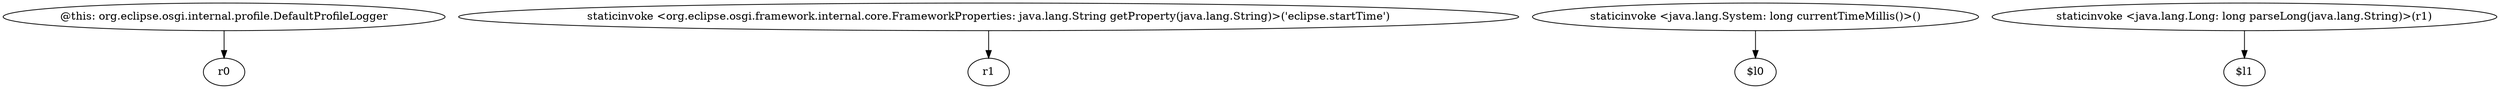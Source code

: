digraph g {
0[label="@this: org.eclipse.osgi.internal.profile.DefaultProfileLogger"]
1[label="r0"]
0->1[label=""]
2[label="staticinvoke <org.eclipse.osgi.framework.internal.core.FrameworkProperties: java.lang.String getProperty(java.lang.String)>('eclipse.startTime')"]
3[label="r1"]
2->3[label=""]
4[label="staticinvoke <java.lang.System: long currentTimeMillis()>()"]
5[label="$l0"]
4->5[label=""]
6[label="staticinvoke <java.lang.Long: long parseLong(java.lang.String)>(r1)"]
7[label="$l1"]
6->7[label=""]
}